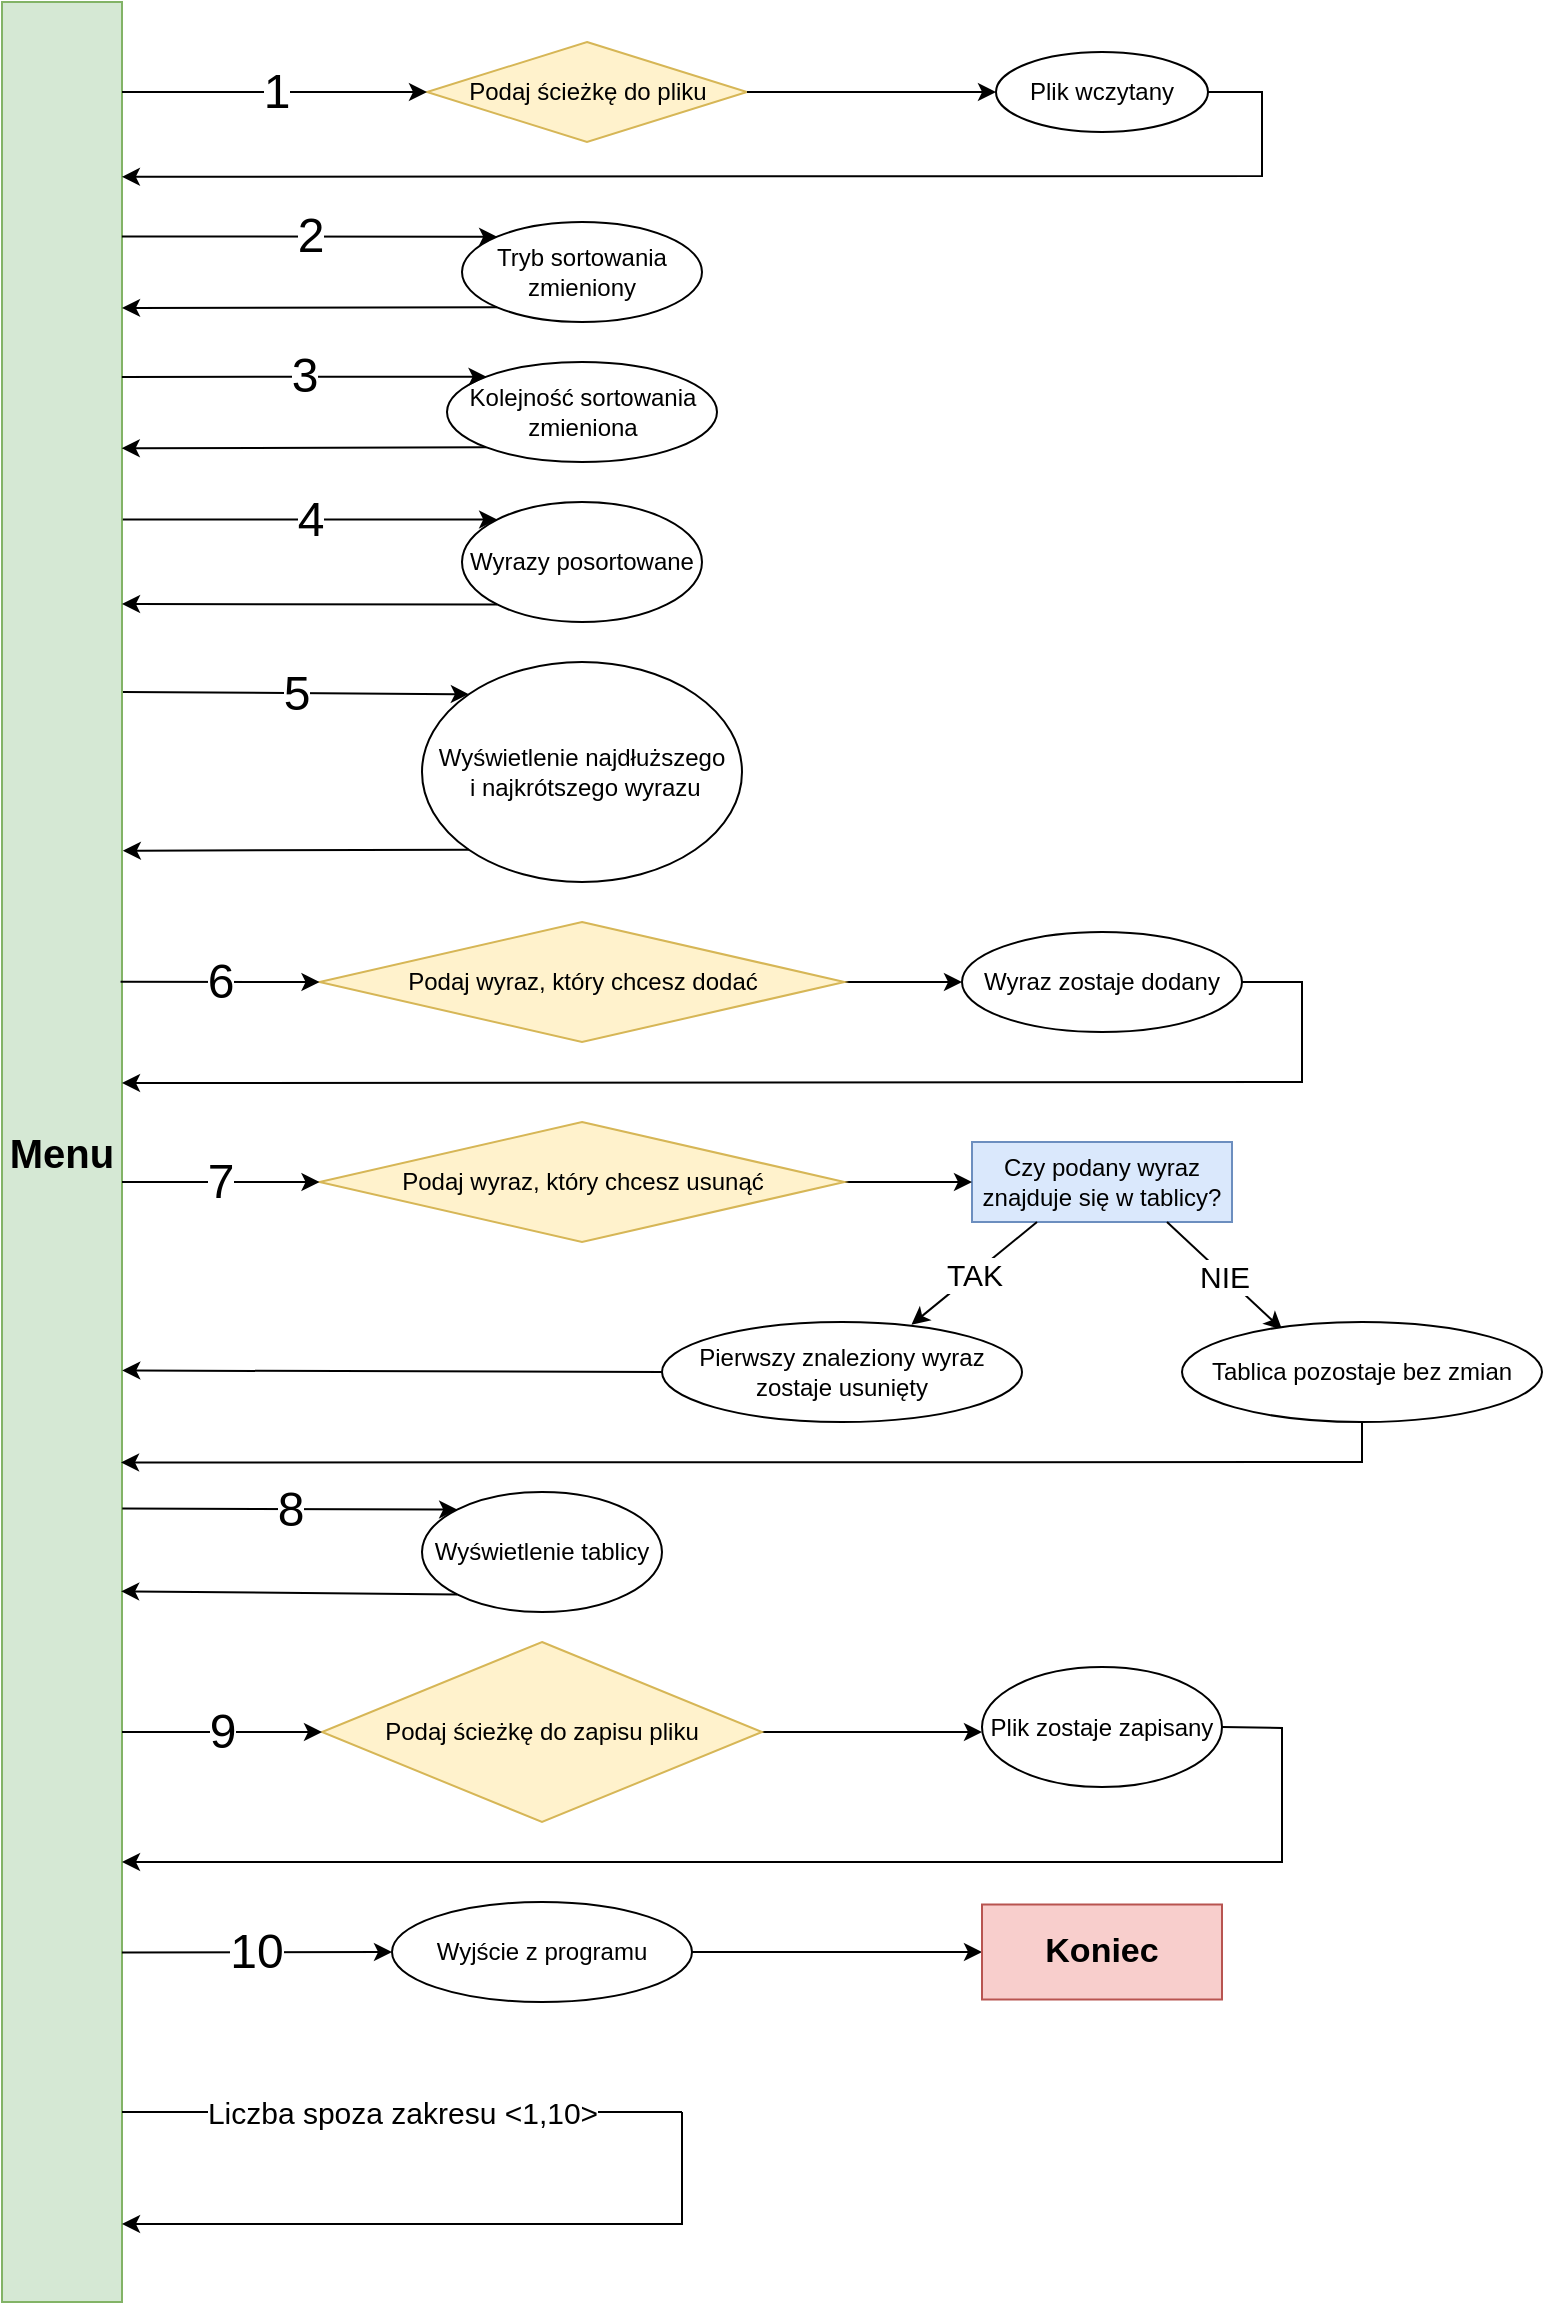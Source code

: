<mxfile version="16.2.7"><diagram id="Pnm1xez67cZx60Q_9sn0" name="Page-1"><mxGraphModel dx="1016" dy="547" grid="1" gridSize="10" guides="1" tooltips="1" connect="1" arrows="1" fold="1" page="1" pageScale="1" pageWidth="827" pageHeight="1169" math="0" shadow="0"><root><mxCell id="0"/><mxCell id="1" parent="0"/><mxCell id="tME86BoIfDoOuVw9hgHq-1" value="Menu" style="rectangle;whiteSpace=wrap;html=1;fillColor=#d5e8d4;strokeColor=#82b366;verticalAlign=middle;fontSize=20;fontStyle=1" vertex="1" parent="1"><mxGeometry x="20" y="10" width="60" height="1150" as="geometry"/></mxCell><mxCell id="tME86BoIfDoOuVw9hgHq-5" value="Podaj ścieżkę do pliku" style="rhombus;whiteSpace=wrap;html=1;fillColor=#fff2cc;strokeColor=#d6b656;" vertex="1" parent="1"><mxGeometry x="232.5" y="30" width="160" height="50" as="geometry"/></mxCell><mxCell id="tME86BoIfDoOuVw9hgHq-7" value="Plik wczytany" style="ellipse;whiteSpace=wrap;html=1;" vertex="1" parent="1"><mxGeometry x="517" y="35" width="106" height="40" as="geometry"/></mxCell><mxCell id="tME86BoIfDoOuVw9hgHq-14" value="Tryb sortowania zmieniony" style="ellipse;whiteSpace=wrap;html=1;rounded=0;shadow=0;glass=0;sketch=0;" vertex="1" parent="1"><mxGeometry x="250" y="120" width="120" height="50" as="geometry"/></mxCell><mxCell id="tME86BoIfDoOuVw9hgHq-19" value="" style="rounded=0;orthogonalLoop=1;jettySize=auto;html=1;exitX=0;exitY=1;exitDx=0;exitDy=0;entryX=0.998;entryY=0.194;entryDx=0;entryDy=0;entryPerimeter=0;" edge="1" parent="1" source="tME86BoIfDoOuVw9hgHq-16" target="tME86BoIfDoOuVw9hgHq-1"><mxGeometry relative="1" as="geometry"><mxPoint x="80" y="241" as="targetPoint"/></mxGeometry></mxCell><mxCell id="tME86BoIfDoOuVw9hgHq-16" value="Kolejność sortowania zmieniona" style="ellipse;whiteSpace=wrap;html=1;" vertex="1" parent="1"><mxGeometry x="242.5" y="190" width="135" height="50" as="geometry"/></mxCell><mxCell id="tME86BoIfDoOuVw9hgHq-20" value="4" style="endArrow=classic;html=1;rounded=0;entryX=0;entryY=0;entryDx=0;entryDy=0;exitX=1.007;exitY=0.225;exitDx=0;exitDy=0;exitPerimeter=0;fontSize=24;" edge="1" parent="1" source="tME86BoIfDoOuVw9hgHq-1" target="tME86BoIfDoOuVw9hgHq-21"><mxGeometry width="50" height="50" relative="1" as="geometry"><mxPoint x="80" y="280" as="sourcePoint"/><mxPoint x="620" y="180" as="targetPoint"/></mxGeometry></mxCell><mxCell id="tME86BoIfDoOuVw9hgHq-21" value="Wyrazy posortowane" style="ellipse;whiteSpace=wrap;html=1;rounded=0;shadow=0;glass=0;sketch=0;" vertex="1" parent="1"><mxGeometry x="250" y="260" width="120" height="60" as="geometry"/></mxCell><mxCell id="tME86BoIfDoOuVw9hgHq-24" value="" style="endArrow=classic;html=1;rounded=0;entryX=0;entryY=0.5;entryDx=0;entryDy=0;exitX=1;exitY=0.5;exitDx=0;exitDy=0;" edge="1" parent="1" source="tME86BoIfDoOuVw9hgHq-5" target="tME86BoIfDoOuVw9hgHq-7"><mxGeometry width="50" height="50" relative="1" as="geometry"><mxPoint x="230" y="90" as="sourcePoint"/><mxPoint x="280" y="40" as="targetPoint"/></mxGeometry></mxCell><mxCell id="tME86BoIfDoOuVw9hgHq-25" value="" style="endArrow=classic;html=1;rounded=0;exitX=1;exitY=0.5;exitDx=0;exitDy=0;entryX=0.999;entryY=0.076;entryDx=0;entryDy=0;entryPerimeter=0;" edge="1" parent="1" source="tME86BoIfDoOuVw9hgHq-7" target="tME86BoIfDoOuVw9hgHq-1"><mxGeometry width="50" height="50" relative="1" as="geometry"><mxPoint x="230" y="90" as="sourcePoint"/><mxPoint x="80" y="110" as="targetPoint"/><Array as="points"><mxPoint x="650" y="55"/><mxPoint x="650" y="97"/></Array></mxGeometry></mxCell><mxCell id="tME86BoIfDoOuVw9hgHq-26" style="edgeStyle=orthogonalEdgeStyle;rounded=0;orthogonalLoop=1;jettySize=auto;html=1;exitX=0.5;exitY=1;exitDx=0;exitDy=0;" edge="1" parent="1" source="tME86BoIfDoOuVw9hgHq-5" target="tME86BoIfDoOuVw9hgHq-5"><mxGeometry relative="1" as="geometry"/></mxCell><mxCell id="tME86BoIfDoOuVw9hgHq-28" value="2" style="endArrow=classic;html=1;rounded=0;entryX=0;entryY=0;entryDx=0;entryDy=0;fontSize=24;exitX=0.999;exitY=0.102;exitDx=0;exitDy=0;exitPerimeter=0;" edge="1" parent="1" source="tME86BoIfDoOuVw9hgHq-1" target="tME86BoIfDoOuVw9hgHq-14"><mxGeometry width="50" height="50" relative="1" as="geometry"><mxPoint x="82" y="127" as="sourcePoint"/><mxPoint x="280" y="80" as="targetPoint"/></mxGeometry></mxCell><mxCell id="tME86BoIfDoOuVw9hgHq-29" value="" style="endArrow=classic;html=1;rounded=0;exitX=0;exitY=1;exitDx=0;exitDy=0;" edge="1" parent="1" source="tME86BoIfDoOuVw9hgHq-21"><mxGeometry width="50" height="50" relative="1" as="geometry"><mxPoint x="230" y="310" as="sourcePoint"/><mxPoint x="80" y="311" as="targetPoint"/></mxGeometry></mxCell><mxCell id="tME86BoIfDoOuVw9hgHq-30" value="Wyświetlenie najdłuższego&lt;br&gt;&amp;nbsp;i najkrótszego wyrazu" style="ellipse;whiteSpace=wrap;html=1;rounded=0;shadow=0;glass=0;sketch=0;" vertex="1" parent="1"><mxGeometry x="230" y="340" width="160" height="110" as="geometry"/></mxCell><mxCell id="tME86BoIfDoOuVw9hgHq-31" value="5" style="endArrow=classic;html=1;rounded=0;entryX=0;entryY=0;entryDx=0;entryDy=0;exitX=1.008;exitY=0.3;exitDx=0;exitDy=0;exitPerimeter=0;fontSize=24;" edge="1" parent="1" source="tME86BoIfDoOuVw9hgHq-1" target="tME86BoIfDoOuVw9hgHq-30"><mxGeometry width="50" height="50" relative="1" as="geometry"><mxPoint x="230" y="380" as="sourcePoint"/><mxPoint x="280" y="330" as="targetPoint"/></mxGeometry></mxCell><mxCell id="tME86BoIfDoOuVw9hgHq-32" value="" style="endArrow=classic;html=1;rounded=0;exitX=0;exitY=1;exitDx=0;exitDy=0;entryX=1.007;entryY=0.369;entryDx=0;entryDy=0;entryPerimeter=0;" edge="1" parent="1" source="tME86BoIfDoOuVw9hgHq-30" target="tME86BoIfDoOuVw9hgHq-1"><mxGeometry width="50" height="50" relative="1" as="geometry"><mxPoint x="230" y="380" as="sourcePoint"/><mxPoint x="90" y="424" as="targetPoint"/></mxGeometry></mxCell><mxCell id="tME86BoIfDoOuVw9hgHq-39" value="" style="edgeStyle=orthogonalEdgeStyle;rounded=0;orthogonalLoop=1;jettySize=auto;html=1;" edge="1" parent="1" source="tME86BoIfDoOuVw9hgHq-33" target="tME86BoIfDoOuVw9hgHq-37"><mxGeometry relative="1" as="geometry"/></mxCell><mxCell id="tME86BoIfDoOuVw9hgHq-33" value="Podaj wyraz, który chcesz dodać" style="rhombus;whiteSpace=wrap;html=1;rounded=0;shadow=0;glass=0;sketch=0;fillColor=#fff2cc;strokeColor=#d6b656;" vertex="1" parent="1"><mxGeometry x="178.75" y="470" width="262.5" height="60" as="geometry"/></mxCell><mxCell id="tME86BoIfDoOuVw9hgHq-34" value="6" style="endArrow=classic;html=1;rounded=0;entryX=0;entryY=0.5;entryDx=0;entryDy=0;exitX=0.988;exitY=0.426;exitDx=0;exitDy=0;exitPerimeter=0;fontSize=24;" edge="1" parent="1" source="tME86BoIfDoOuVw9hgHq-1" target="tME86BoIfDoOuVw9hgHq-33"><mxGeometry width="50" height="50" relative="1" as="geometry"><mxPoint x="80" y="480" as="sourcePoint"/><mxPoint x="280" y="490" as="targetPoint"/></mxGeometry></mxCell><mxCell id="tME86BoIfDoOuVw9hgHq-35" value="Czy podany wyraz znajduje się w tablicy?" style="rounded=0;whiteSpace=wrap;html=1;shadow=0;glass=0;sketch=0;fillColor=#dae8fc;strokeColor=#6c8ebf;" vertex="1" parent="1"><mxGeometry x="505" y="580" width="130" height="40" as="geometry"/></mxCell><mxCell id="tME86BoIfDoOuVw9hgHq-36" value="" style="endArrow=classic;html=1;rounded=0;exitX=1;exitY=0.5;exitDx=0;exitDy=0;entryX=0;entryY=0.5;entryDx=0;entryDy=0;" edge="1" parent="1" source="tME86BoIfDoOuVw9hgHq-38" target="tME86BoIfDoOuVw9hgHq-35"><mxGeometry width="50" height="50" relative="1" as="geometry"><mxPoint x="230" y="440" as="sourcePoint"/><mxPoint x="280" y="390" as="targetPoint"/></mxGeometry></mxCell><mxCell id="tME86BoIfDoOuVw9hgHq-37" value="Wyraz zostaje dodany" style="ellipse;whiteSpace=wrap;html=1;rounded=0;shadow=0;glass=0;sketch=0;" vertex="1" parent="1"><mxGeometry x="500" y="475" width="140" height="50" as="geometry"/></mxCell><mxCell id="tME86BoIfDoOuVw9hgHq-38" value="Podaj wyraz, który chcesz usunąć" style="rhombus;whiteSpace=wrap;html=1;rounded=0;shadow=0;glass=0;sketch=0;fillColor=#fff2cc;strokeColor=#d6b656;" vertex="1" parent="1"><mxGeometry x="178.75" y="570" width="262.5" height="60" as="geometry"/></mxCell><mxCell id="tME86BoIfDoOuVw9hgHq-41" value="" style="endArrow=classic;html=1;rounded=0;exitX=1;exitY=0.5;exitDx=0;exitDy=0;entryX=1;entryY=0.47;entryDx=0;entryDy=0;entryPerimeter=0;" edge="1" parent="1" source="tME86BoIfDoOuVw9hgHq-37" target="tME86BoIfDoOuVw9hgHq-1"><mxGeometry width="50" height="50" relative="1" as="geometry"><mxPoint x="600" y="549" as="sourcePoint"/><mxPoint x="90" y="540" as="targetPoint"/><Array as="points"><mxPoint x="670" y="500"/><mxPoint x="670" y="550"/></Array></mxGeometry></mxCell><mxCell id="tME86BoIfDoOuVw9hgHq-42" value="7" style="endArrow=classic;html=1;rounded=0;entryX=0;entryY=0.5;entryDx=0;entryDy=0;exitX=1;exitY=0.513;exitDx=0;exitDy=0;exitPerimeter=0;fontSize=24;" edge="1" parent="1" source="tME86BoIfDoOuVw9hgHq-1" target="tME86BoIfDoOuVw9hgHq-38"><mxGeometry width="50" height="50" relative="1" as="geometry"><mxPoint x="130" y="670" as="sourcePoint"/><mxPoint x="130" y="670" as="targetPoint"/></mxGeometry></mxCell><mxCell id="tME86BoIfDoOuVw9hgHq-44" value="TAK" style="endArrow=classic;html=1;rounded=0;exitX=0.25;exitY=1;exitDx=0;exitDy=0;entryX=0.693;entryY=0.027;entryDx=0;entryDy=0;entryPerimeter=0;fontSize=15;" edge="1" parent="1" source="tME86BoIfDoOuVw9hgHq-35" target="tME86BoIfDoOuVw9hgHq-66"><mxGeometry width="50" height="50" relative="1" as="geometry"><mxPoint x="540" y="630" as="sourcePoint"/><mxPoint x="455.5" y="660" as="targetPoint"/></mxGeometry></mxCell><mxCell id="tME86BoIfDoOuVw9hgHq-45" value="NIE" style="endArrow=classic;html=1;rounded=0;exitX=0.75;exitY=1;exitDx=0;exitDy=0;fontSize=15;entryX=0.278;entryY=0.075;entryDx=0;entryDy=0;entryPerimeter=0;" edge="1" parent="1" source="tME86BoIfDoOuVw9hgHq-35" target="tME86BoIfDoOuVw9hgHq-71"><mxGeometry width="50" height="50" relative="1" as="geometry"><mxPoint x="540" y="630" as="sourcePoint"/><mxPoint x="652.133" y="671.19" as="targetPoint"/></mxGeometry></mxCell><mxCell id="tME86BoIfDoOuVw9hgHq-47" value="" style="endArrow=classic;html=1;rounded=0;entryX=1.002;entryY=0.595;entryDx=0;entryDy=0;entryPerimeter=0;exitX=0;exitY=0.5;exitDx=0;exitDy=0;" edge="1" parent="1" source="tME86BoIfDoOuVw9hgHq-66" target="tME86BoIfDoOuVw9hgHq-1"><mxGeometry width="50" height="50" relative="1" as="geometry"><mxPoint x="330" y="690" as="sourcePoint"/><mxPoint x="590" y="750" as="targetPoint"/></mxGeometry></mxCell><mxCell id="tME86BoIfDoOuVw9hgHq-48" value="" style="endArrow=classic;html=1;rounded=0;exitX=0.5;exitY=1;exitDx=0;exitDy=0;entryX=0.992;entryY=0.635;entryDx=0;entryDy=0;entryPerimeter=0;" edge="1" parent="1" source="tME86BoIfDoOuVw9hgHq-71" target="tME86BoIfDoOuVw9hgHq-1"><mxGeometry width="50" height="50" relative="1" as="geometry"><mxPoint x="675" y="720" as="sourcePoint"/><mxPoint x="590" y="750" as="targetPoint"/><Array as="points"><mxPoint x="700" y="740"/></Array></mxGeometry></mxCell><mxCell id="tME86BoIfDoOuVw9hgHq-49" value="Wyświetlenie tablicy" style="ellipse;whiteSpace=wrap;html=1;rounded=0;shadow=0;glass=0;sketch=0;" vertex="1" parent="1"><mxGeometry x="230" y="755" width="120" height="60" as="geometry"/></mxCell><mxCell id="tME86BoIfDoOuVw9hgHq-50" value="8" style="endArrow=classic;html=1;rounded=0;entryX=0;entryY=0;entryDx=0;entryDy=0;exitX=1.002;exitY=0.655;exitDx=0;exitDy=0;exitPerimeter=0;fontSize=24;" edge="1" parent="1" source="tME86BoIfDoOuVw9hgHq-1" target="tME86BoIfDoOuVw9hgHq-49"><mxGeometry width="50" height="50" relative="1" as="geometry"><mxPoint x="80" y="739" as="sourcePoint"/><mxPoint x="590" y="660" as="targetPoint"/></mxGeometry></mxCell><mxCell id="tME86BoIfDoOuVw9hgHq-51" value="" style="endArrow=classic;html=1;rounded=0;exitX=0;exitY=1;exitDx=0;exitDy=0;entryX=0.993;entryY=0.691;entryDx=0;entryDy=0;entryPerimeter=0;" edge="1" parent="1" source="tME86BoIfDoOuVw9hgHq-49" target="tME86BoIfDoOuVw9hgHq-1"><mxGeometry width="50" height="50" relative="1" as="geometry"><mxPoint x="540" y="790" as="sourcePoint"/><mxPoint x="80" y="781" as="targetPoint"/></mxGeometry></mxCell><mxCell id="tME86BoIfDoOuVw9hgHq-52" value="Plik zostaje zapisany" style="ellipse;whiteSpace=wrap;html=1;rounded=0;shadow=0;glass=0;sketch=0;" vertex="1" parent="1"><mxGeometry x="510" y="842.5" width="120" height="60" as="geometry"/></mxCell><mxCell id="tME86BoIfDoOuVw9hgHq-68" value="" style="edgeStyle=none;rounded=0;orthogonalLoop=1;jettySize=auto;html=1;exitX=1;exitY=0.5;exitDx=0;exitDy=0;" edge="1" parent="1" source="tME86BoIfDoOuVw9hgHq-53"><mxGeometry relative="1" as="geometry"><mxPoint x="510" y="875" as="targetPoint"/></mxGeometry></mxCell><mxCell id="tME86BoIfDoOuVw9hgHq-53" value="Podaj ścieżkę do zapisu pliku" style="rhombus;whiteSpace=wrap;html=1;rounded=0;shadow=0;glass=0;sketch=0;fillColor=#fff2cc;strokeColor=#d6b656;" vertex="1" parent="1"><mxGeometry x="180" y="830" width="220" height="90" as="geometry"/></mxCell><mxCell id="tME86BoIfDoOuVw9hgHq-56" value="" style="endArrow=classic;html=1;rounded=0;exitX=1;exitY=0.5;exitDx=0;exitDy=0;" edge="1" parent="1" source="tME86BoIfDoOuVw9hgHq-52"><mxGeometry width="50" height="50" relative="1" as="geometry"><mxPoint x="540" y="770" as="sourcePoint"/><mxPoint x="80" y="940" as="targetPoint"/><Array as="points"><mxPoint x="660" y="873"/><mxPoint x="660" y="940"/></Array></mxGeometry></mxCell><mxCell id="tME86BoIfDoOuVw9hgHq-62" value="" style="rounded=0;orthogonalLoop=1;jettySize=auto;html=1;" edge="1" parent="1" source="tME86BoIfDoOuVw9hgHq-57" target="tME86BoIfDoOuVw9hgHq-61"><mxGeometry relative="1" as="geometry"/></mxCell><mxCell id="tME86BoIfDoOuVw9hgHq-57" value="Wyjście z programu" style="ellipse;whiteSpace=wrap;html=1;rounded=0;shadow=0;glass=0;sketch=0;" vertex="1" parent="1"><mxGeometry x="215" y="960" width="150" height="50" as="geometry"/></mxCell><mxCell id="tME86BoIfDoOuVw9hgHq-58" value="10" style="endArrow=classic;html=1;rounded=0;exitX=0.999;exitY=0.848;exitDx=0;exitDy=0;exitPerimeter=0;entryX=0;entryY=0.5;entryDx=0;entryDy=0;fontSize=24;" edge="1" parent="1" source="tME86BoIfDoOuVw9hgHq-1" target="tME86BoIfDoOuVw9hgHq-57"><mxGeometry width="50" height="50" relative="1" as="geometry"><mxPoint x="540" y="1030" as="sourcePoint"/><mxPoint x="590" y="980" as="targetPoint"/></mxGeometry></mxCell><mxCell id="tME86BoIfDoOuVw9hgHq-60" value="Liczba spoza zakresu &amp;lt;1,10&amp;gt;" style="endArrow=none;html=1;rounded=0;entryX=0;entryY=0.5;entryDx=0;entryDy=0;fontSize=15;endFill=0;" edge="1" parent="1"><mxGeometry width="50" height="50" relative="1" as="geometry"><mxPoint x="80" y="1065" as="sourcePoint"/><mxPoint x="360" y="1065" as="targetPoint"/></mxGeometry></mxCell><mxCell id="tME86BoIfDoOuVw9hgHq-61" value="Koniec" style="rounded=0;whiteSpace=wrap;html=1;shadow=0;glass=0;sketch=0;fillColor=#f8cecc;strokeColor=#b85450;fontSize=17;fontStyle=1" vertex="1" parent="1"><mxGeometry x="510" y="961.25" width="120" height="47.5" as="geometry"/></mxCell><mxCell id="tME86BoIfDoOuVw9hgHq-63" value="1" style="endArrow=classic;html=1;rounded=0;entryX=0;entryY=0.5;entryDx=0;entryDy=0;fontSize=24;" edge="1" parent="1" target="tME86BoIfDoOuVw9hgHq-5"><mxGeometry width="50" height="50" relative="1" as="geometry"><mxPoint x="80" y="55" as="sourcePoint"/><mxPoint x="240" y="50" as="targetPoint"/></mxGeometry></mxCell><mxCell id="tME86BoIfDoOuVw9hgHq-64" value="" style="endArrow=classic;html=1;rounded=0;exitX=0;exitY=1;exitDx=0;exitDy=0;entryX=1;entryY=0.133;entryDx=0;entryDy=0;entryPerimeter=0;" edge="1" parent="1" source="tME86BoIfDoOuVw9hgHq-14" target="tME86BoIfDoOuVw9hgHq-1"><mxGeometry width="50" height="50" relative="1" as="geometry"><mxPoint x="380" y="250" as="sourcePoint"/><mxPoint x="430" y="200" as="targetPoint"/></mxGeometry></mxCell><mxCell id="tME86BoIfDoOuVw9hgHq-65" value="3" style="endArrow=classic;html=1;rounded=0;entryX=0;entryY=0;entryDx=0;entryDy=0;exitX=0.999;exitY=0.163;exitDx=0;exitDy=0;exitPerimeter=0;fontSize=24;" edge="1" parent="1" source="tME86BoIfDoOuVw9hgHq-1" target="tME86BoIfDoOuVw9hgHq-16"><mxGeometry width="50" height="50" relative="1" as="geometry"><mxPoint x="380" y="360" as="sourcePoint"/><mxPoint x="430" y="310" as="targetPoint"/></mxGeometry></mxCell><mxCell id="tME86BoIfDoOuVw9hgHq-66" value="Pierwszy znaleziony wyraz zostaje usunięty" style="ellipse;whiteSpace=wrap;html=1;rounded=0;shadow=0;glass=0;sketch=0;" vertex="1" parent="1"><mxGeometry x="350" y="670" width="180" height="50" as="geometry"/></mxCell><mxCell id="tME86BoIfDoOuVw9hgHq-67" value="9" style="endArrow=classic;html=1;rounded=0;entryX=0;entryY=0.5;entryDx=0;entryDy=0;fontSize=24;" edge="1" parent="1" target="tME86BoIfDoOuVw9hgHq-53"><mxGeometry width="50" height="50" relative="1" as="geometry"><mxPoint x="80" y="875" as="sourcePoint"/><mxPoint x="410" y="810" as="targetPoint"/></mxGeometry></mxCell><mxCell id="tME86BoIfDoOuVw9hgHq-69" value="" style="endArrow=classic;html=1;rounded=0;fontSize=17;" edge="1" parent="1"><mxGeometry width="50" height="50" relative="1" as="geometry"><mxPoint x="360" y="1065" as="sourcePoint"/><mxPoint x="80" y="1121" as="targetPoint"/><Array as="points"><mxPoint x="360" y="1121"/></Array></mxGeometry></mxCell><mxCell id="tME86BoIfDoOuVw9hgHq-71" value="Tablica pozostaje bez zmian" style="ellipse;whiteSpace=wrap;html=1;rounded=0;shadow=0;glass=0;sketch=0;" vertex="1" parent="1"><mxGeometry x="610" y="670" width="180" height="50" as="geometry"/></mxCell></root></mxGraphModel></diagram></mxfile>